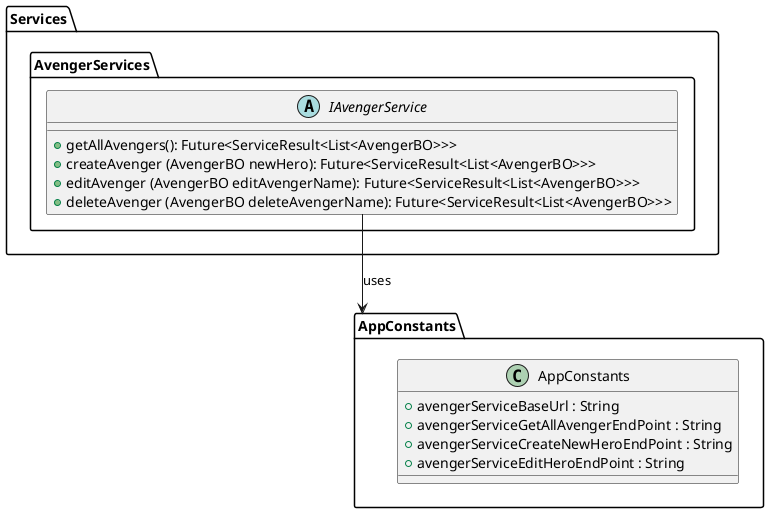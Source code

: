 @startuml Services Class Diagram

package Services{
    package AvengerServices{
        abstract class IAvengerService{
            + getAllAvengers(): Future<ServiceResult<List<AvengerBO>>>
            + createAvenger (AvengerBO newHero): Future<ServiceResult<List<AvengerBO>>>
            + editAvenger (AvengerBO editAvengerName): Future<ServiceResult<List<AvengerBO>>>
            + deleteAvenger (AvengerBO deleteAvengerName): Future<ServiceResult<List<AvengerBO>>>

        }
    }
}

package AppConstants{
    class AppConstants{
        + avengerServiceBaseUrl : String
        + avengerServiceGetAllAvengerEndPoint : String
        + avengerServiceCreateNewHeroEndPoint : String
        + avengerServiceEditHeroEndPoint : String
    }
}



IAvengerService --> AppConstants : uses


@enduml